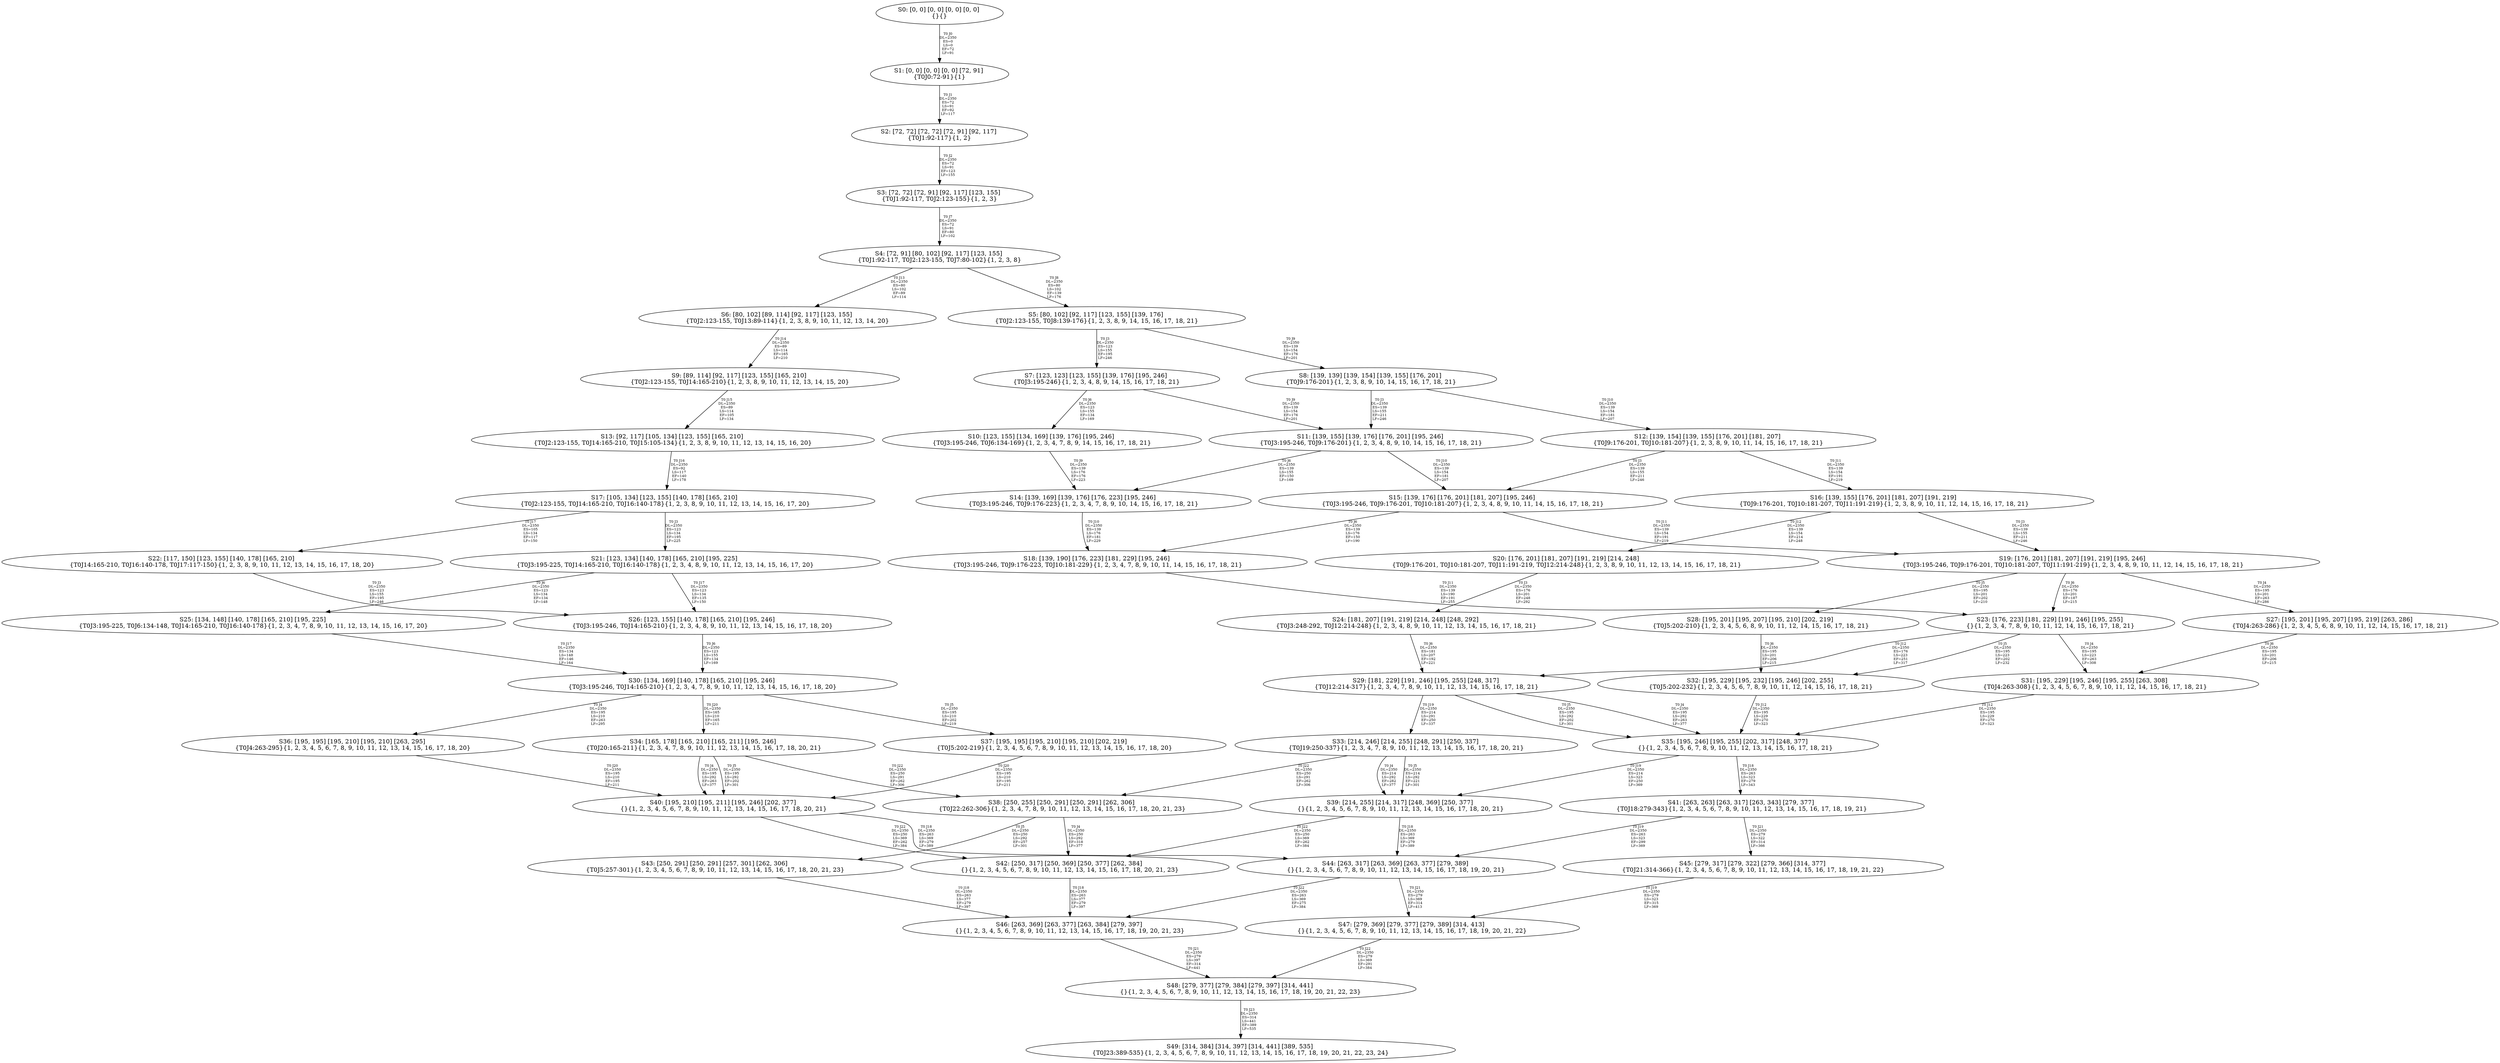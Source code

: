 digraph {
	S0[label="S0: [0, 0] [0, 0] [0, 0] [0, 0] \n{}{}"];
	S1[label="S1: [0, 0] [0, 0] [0, 0] [72, 91] \n{T0J0:72-91}{1}"];
	S2[label="S2: [72, 72] [72, 72] [72, 91] [92, 117] \n{T0J1:92-117}{1, 2}"];
	S3[label="S3: [72, 72] [72, 91] [92, 117] [123, 155] \n{T0J1:92-117, T0J2:123-155}{1, 2, 3}"];
	S4[label="S4: [72, 91] [80, 102] [92, 117] [123, 155] \n{T0J1:92-117, T0J2:123-155, T0J7:80-102}{1, 2, 3, 8}"];
	S5[label="S5: [80, 102] [92, 117] [123, 155] [139, 176] \n{T0J2:123-155, T0J8:139-176}{1, 2, 3, 8, 9, 14, 15, 16, 17, 18, 21}"];
	S6[label="S6: [80, 102] [89, 114] [92, 117] [123, 155] \n{T0J2:123-155, T0J13:89-114}{1, 2, 3, 8, 9, 10, 11, 12, 13, 14, 20}"];
	S7[label="S7: [123, 123] [123, 155] [139, 176] [195, 246] \n{T0J3:195-246}{1, 2, 3, 4, 8, 9, 14, 15, 16, 17, 18, 21}"];
	S8[label="S8: [139, 139] [139, 154] [139, 155] [176, 201] \n{T0J9:176-201}{1, 2, 3, 8, 9, 10, 14, 15, 16, 17, 18, 21}"];
	S9[label="S9: [89, 114] [92, 117] [123, 155] [165, 210] \n{T0J2:123-155, T0J14:165-210}{1, 2, 3, 8, 9, 10, 11, 12, 13, 14, 15, 20}"];
	S10[label="S10: [123, 155] [134, 169] [139, 176] [195, 246] \n{T0J3:195-246, T0J6:134-169}{1, 2, 3, 4, 7, 8, 9, 14, 15, 16, 17, 18, 21}"];
	S11[label="S11: [139, 155] [139, 176] [176, 201] [195, 246] \n{T0J3:195-246, T0J9:176-201}{1, 2, 3, 4, 8, 9, 10, 14, 15, 16, 17, 18, 21}"];
	S12[label="S12: [139, 154] [139, 155] [176, 201] [181, 207] \n{T0J9:176-201, T0J10:181-207}{1, 2, 3, 8, 9, 10, 11, 14, 15, 16, 17, 18, 21}"];
	S13[label="S13: [92, 117] [105, 134] [123, 155] [165, 210] \n{T0J2:123-155, T0J14:165-210, T0J15:105-134}{1, 2, 3, 8, 9, 10, 11, 12, 13, 14, 15, 16, 20}"];
	S14[label="S14: [139, 169] [139, 176] [176, 223] [195, 246] \n{T0J3:195-246, T0J9:176-223}{1, 2, 3, 4, 7, 8, 9, 10, 14, 15, 16, 17, 18, 21}"];
	S15[label="S15: [139, 176] [176, 201] [181, 207] [195, 246] \n{T0J3:195-246, T0J9:176-201, T0J10:181-207}{1, 2, 3, 4, 8, 9, 10, 11, 14, 15, 16, 17, 18, 21}"];
	S16[label="S16: [139, 155] [176, 201] [181, 207] [191, 219] \n{T0J9:176-201, T0J10:181-207, T0J11:191-219}{1, 2, 3, 8, 9, 10, 11, 12, 14, 15, 16, 17, 18, 21}"];
	S17[label="S17: [105, 134] [123, 155] [140, 178] [165, 210] \n{T0J2:123-155, T0J14:165-210, T0J16:140-178}{1, 2, 3, 8, 9, 10, 11, 12, 13, 14, 15, 16, 17, 20}"];
	S18[label="S18: [139, 190] [176, 223] [181, 229] [195, 246] \n{T0J3:195-246, T0J9:176-223, T0J10:181-229}{1, 2, 3, 4, 7, 8, 9, 10, 11, 14, 15, 16, 17, 18, 21}"];
	S19[label="S19: [176, 201] [181, 207] [191, 219] [195, 246] \n{T0J3:195-246, T0J9:176-201, T0J10:181-207, T0J11:191-219}{1, 2, 3, 4, 8, 9, 10, 11, 12, 14, 15, 16, 17, 18, 21}"];
	S20[label="S20: [176, 201] [181, 207] [191, 219] [214, 248] \n{T0J9:176-201, T0J10:181-207, T0J11:191-219, T0J12:214-248}{1, 2, 3, 8, 9, 10, 11, 12, 13, 14, 15, 16, 17, 18, 21}"];
	S21[label="S21: [123, 134] [140, 178] [165, 210] [195, 225] \n{T0J3:195-225, T0J14:165-210, T0J16:140-178}{1, 2, 3, 4, 8, 9, 10, 11, 12, 13, 14, 15, 16, 17, 20}"];
	S22[label="S22: [117, 150] [123, 155] [140, 178] [165, 210] \n{T0J14:165-210, T0J16:140-178, T0J17:117-150}{1, 2, 3, 8, 9, 10, 11, 12, 13, 14, 15, 16, 17, 18, 20}"];
	S23[label="S23: [176, 223] [181, 229] [191, 246] [195, 255] \n{}{1, 2, 3, 4, 7, 8, 9, 10, 11, 12, 14, 15, 16, 17, 18, 21}"];
	S24[label="S24: [181, 207] [191, 219] [214, 248] [248, 292] \n{T0J3:248-292, T0J12:214-248}{1, 2, 3, 4, 8, 9, 10, 11, 12, 13, 14, 15, 16, 17, 18, 21}"];
	S25[label="S25: [134, 148] [140, 178] [165, 210] [195, 225] \n{T0J3:195-225, T0J6:134-148, T0J14:165-210, T0J16:140-178}{1, 2, 3, 4, 7, 8, 9, 10, 11, 12, 13, 14, 15, 16, 17, 20}"];
	S26[label="S26: [123, 155] [140, 178] [165, 210] [195, 246] \n{T0J3:195-246, T0J14:165-210}{1, 2, 3, 4, 8, 9, 10, 11, 12, 13, 14, 15, 16, 17, 18, 20}"];
	S27[label="S27: [195, 201] [195, 207] [195, 219] [263, 286] \n{T0J4:263-286}{1, 2, 3, 4, 5, 6, 8, 9, 10, 11, 12, 14, 15, 16, 17, 18, 21}"];
	S28[label="S28: [195, 201] [195, 207] [195, 210] [202, 219] \n{T0J5:202-210}{1, 2, 3, 4, 5, 6, 8, 9, 10, 11, 12, 14, 15, 16, 17, 18, 21}"];
	S29[label="S29: [181, 229] [191, 246] [195, 255] [248, 317] \n{T0J12:214-317}{1, 2, 3, 4, 7, 8, 9, 10, 11, 12, 13, 14, 15, 16, 17, 18, 21}"];
	S30[label="S30: [134, 169] [140, 178] [165, 210] [195, 246] \n{T0J3:195-246, T0J14:165-210}{1, 2, 3, 4, 7, 8, 9, 10, 11, 12, 13, 14, 15, 16, 17, 18, 20}"];
	S31[label="S31: [195, 229] [195, 246] [195, 255] [263, 308] \n{T0J4:263-308}{1, 2, 3, 4, 5, 6, 7, 8, 9, 10, 11, 12, 14, 15, 16, 17, 18, 21}"];
	S32[label="S32: [195, 229] [195, 232] [195, 246] [202, 255] \n{T0J5:202-232}{1, 2, 3, 4, 5, 6, 7, 8, 9, 10, 11, 12, 14, 15, 16, 17, 18, 21}"];
	S33[label="S33: [214, 246] [214, 255] [248, 291] [250, 337] \n{T0J19:250-337}{1, 2, 3, 4, 7, 8, 9, 10, 11, 12, 13, 14, 15, 16, 17, 18, 20, 21}"];
	S34[label="S34: [165, 178] [165, 210] [165, 211] [195, 246] \n{T0J20:165-211}{1, 2, 3, 4, 7, 8, 9, 10, 11, 12, 13, 14, 15, 16, 17, 18, 20, 21}"];
	S35[label="S35: [195, 246] [195, 255] [202, 317] [248, 377] \n{}{1, 2, 3, 4, 5, 6, 7, 8, 9, 10, 11, 12, 13, 14, 15, 16, 17, 18, 21}"];
	S36[label="S36: [195, 195] [195, 210] [195, 210] [263, 295] \n{T0J4:263-295}{1, 2, 3, 4, 5, 6, 7, 8, 9, 10, 11, 12, 13, 14, 15, 16, 17, 18, 20}"];
	S37[label="S37: [195, 195] [195, 210] [195, 210] [202, 219] \n{T0J5:202-219}{1, 2, 3, 4, 5, 6, 7, 8, 9, 10, 11, 12, 13, 14, 15, 16, 17, 18, 20}"];
	S38[label="S38: [250, 255] [250, 291] [250, 291] [262, 306] \n{T0J22:262-306}{1, 2, 3, 4, 7, 8, 9, 10, 11, 12, 13, 14, 15, 16, 17, 18, 20, 21, 23}"];
	S39[label="S39: [214, 255] [214, 317] [248, 369] [250, 377] \n{}{1, 2, 3, 4, 5, 6, 7, 8, 9, 10, 11, 12, 13, 14, 15, 16, 17, 18, 20, 21}"];
	S40[label="S40: [195, 210] [195, 211] [195, 246] [202, 377] \n{}{1, 2, 3, 4, 5, 6, 7, 8, 9, 10, 11, 12, 13, 14, 15, 16, 17, 18, 20, 21}"];
	S41[label="S41: [263, 263] [263, 317] [263, 343] [279, 377] \n{T0J18:279-343}{1, 2, 3, 4, 5, 6, 7, 8, 9, 10, 11, 12, 13, 14, 15, 16, 17, 18, 19, 21}"];
	S42[label="S42: [250, 317] [250, 369] [250, 377] [262, 384] \n{}{1, 2, 3, 4, 5, 6, 7, 8, 9, 10, 11, 12, 13, 14, 15, 16, 17, 18, 20, 21, 23}"];
	S43[label="S43: [250, 291] [250, 291] [257, 301] [262, 306] \n{T0J5:257-301}{1, 2, 3, 4, 5, 6, 7, 8, 9, 10, 11, 12, 13, 14, 15, 16, 17, 18, 20, 21, 23}"];
	S44[label="S44: [263, 317] [263, 369] [263, 377] [279, 389] \n{}{1, 2, 3, 4, 5, 6, 7, 8, 9, 10, 11, 12, 13, 14, 15, 16, 17, 18, 19, 20, 21}"];
	S45[label="S45: [279, 317] [279, 322] [279, 366] [314, 377] \n{T0J21:314-366}{1, 2, 3, 4, 5, 6, 7, 8, 9, 10, 11, 12, 13, 14, 15, 16, 17, 18, 19, 21, 22}"];
	S46[label="S46: [263, 369] [263, 377] [263, 384] [279, 397] \n{}{1, 2, 3, 4, 5, 6, 7, 8, 9, 10, 11, 12, 13, 14, 15, 16, 17, 18, 19, 20, 21, 23}"];
	S47[label="S47: [279, 369] [279, 377] [279, 389] [314, 413] \n{}{1, 2, 3, 4, 5, 6, 7, 8, 9, 10, 11, 12, 13, 14, 15, 16, 17, 18, 19, 20, 21, 22}"];
	S48[label="S48: [279, 377] [279, 384] [279, 397] [314, 441] \n{}{1, 2, 3, 4, 5, 6, 7, 8, 9, 10, 11, 12, 13, 14, 15, 16, 17, 18, 19, 20, 21, 22, 23}"];
	S49[label="S49: [314, 384] [314, 397] [314, 441] [389, 535] \n{T0J23:389-535}{1, 2, 3, 4, 5, 6, 7, 8, 9, 10, 11, 12, 13, 14, 15, 16, 17, 18, 19, 20, 21, 22, 23, 24}"];
	S0 -> S1[label="T0 J0\nDL=2350\nES=0\nLS=0\nEF=72\nLF=91",fontsize=8];
	S1 -> S2[label="T0 J1\nDL=2350\nES=72\nLS=91\nEF=92\nLF=117",fontsize=8];
	S2 -> S3[label="T0 J2\nDL=2350\nES=72\nLS=91\nEF=123\nLF=155",fontsize=8];
	S3 -> S4[label="T0 J7\nDL=2350\nES=72\nLS=91\nEF=80\nLF=102",fontsize=8];
	S4 -> S5[label="T0 J8\nDL=2350\nES=80\nLS=102\nEF=139\nLF=176",fontsize=8];
	S4 -> S6[label="T0 J13\nDL=2350\nES=80\nLS=102\nEF=89\nLF=114",fontsize=8];
	S5 -> S7[label="T0 J3\nDL=2350\nES=123\nLS=155\nEF=195\nLF=246",fontsize=8];
	S5 -> S8[label="T0 J9\nDL=2350\nES=139\nLS=154\nEF=176\nLF=201",fontsize=8];
	S6 -> S9[label="T0 J14\nDL=2350\nES=89\nLS=114\nEF=165\nLF=210",fontsize=8];
	S7 -> S10[label="T0 J6\nDL=2350\nES=123\nLS=155\nEF=134\nLF=169",fontsize=8];
	S7 -> S11[label="T0 J9\nDL=2350\nES=139\nLS=154\nEF=176\nLF=201",fontsize=8];
	S8 -> S11[label="T0 J3\nDL=2350\nES=139\nLS=155\nEF=211\nLF=246",fontsize=8];
	S8 -> S12[label="T0 J10\nDL=2350\nES=139\nLS=154\nEF=181\nLF=207",fontsize=8];
	S9 -> S13[label="T0 J15\nDL=2350\nES=89\nLS=114\nEF=105\nLF=134",fontsize=8];
	S10 -> S14[label="T0 J9\nDL=2350\nES=139\nLS=176\nEF=176\nLF=223",fontsize=8];
	S11 -> S14[label="T0 J6\nDL=2350\nES=139\nLS=155\nEF=150\nLF=169",fontsize=8];
	S11 -> S15[label="T0 J10\nDL=2350\nES=139\nLS=154\nEF=181\nLF=207",fontsize=8];
	S12 -> S15[label="T0 J3\nDL=2350\nES=139\nLS=155\nEF=211\nLF=246",fontsize=8];
	S12 -> S16[label="T0 J11\nDL=2350\nES=139\nLS=154\nEF=191\nLF=219",fontsize=8];
	S13 -> S17[label="T0 J16\nDL=2350\nES=92\nLS=117\nEF=140\nLF=178",fontsize=8];
	S14 -> S18[label="T0 J10\nDL=2350\nES=139\nLS=176\nEF=181\nLF=229",fontsize=8];
	S15 -> S18[label="T0 J6\nDL=2350\nES=139\nLS=176\nEF=150\nLF=190",fontsize=8];
	S15 -> S19[label="T0 J11\nDL=2350\nES=139\nLS=154\nEF=191\nLF=219",fontsize=8];
	S16 -> S19[label="T0 J3\nDL=2350\nES=139\nLS=155\nEF=211\nLF=246",fontsize=8];
	S16 -> S20[label="T0 J12\nDL=2350\nES=139\nLS=154\nEF=214\nLF=248",fontsize=8];
	S17 -> S21[label="T0 J3\nDL=2350\nES=123\nLS=134\nEF=195\nLF=225",fontsize=8];
	S17 -> S22[label="T0 J17\nDL=2350\nES=105\nLS=134\nEF=117\nLF=150",fontsize=8];
	S18 -> S23[label="T0 J11\nDL=2350\nES=139\nLS=190\nEF=191\nLF=255",fontsize=8];
	S19 -> S27[label="T0 J4\nDL=2350\nES=195\nLS=201\nEF=263\nLF=286",fontsize=8];
	S19 -> S28[label="T0 J5\nDL=2350\nES=195\nLS=201\nEF=202\nLF=210",fontsize=8];
	S19 -> S23[label="T0 J6\nDL=2350\nES=176\nLS=201\nEF=187\nLF=215",fontsize=8];
	S20 -> S24[label="T0 J3\nDL=2350\nES=176\nLS=201\nEF=248\nLF=292",fontsize=8];
	S21 -> S25[label="T0 J6\nDL=2350\nES=123\nLS=134\nEF=134\nLF=148",fontsize=8];
	S21 -> S26[label="T0 J17\nDL=2350\nES=123\nLS=134\nEF=135\nLF=150",fontsize=8];
	S22 -> S26[label="T0 J3\nDL=2350\nES=123\nLS=155\nEF=195\nLF=246",fontsize=8];
	S23 -> S31[label="T0 J4\nDL=2350\nES=195\nLS=223\nEF=263\nLF=308",fontsize=8];
	S23 -> S32[label="T0 J5\nDL=2350\nES=195\nLS=223\nEF=202\nLF=232",fontsize=8];
	S23 -> S29[label="T0 J12\nDL=2350\nES=176\nLS=223\nEF=251\nLF=317",fontsize=8];
	S24 -> S29[label="T0 J6\nDL=2350\nES=181\nLS=207\nEF=192\nLF=221",fontsize=8];
	S25 -> S30[label="T0 J17\nDL=2350\nES=134\nLS=148\nEF=146\nLF=164",fontsize=8];
	S26 -> S30[label="T0 J6\nDL=2350\nES=123\nLS=155\nEF=134\nLF=169",fontsize=8];
	S27 -> S31[label="T0 J6\nDL=2350\nES=195\nLS=201\nEF=206\nLF=215",fontsize=8];
	S28 -> S32[label="T0 J6\nDL=2350\nES=195\nLS=201\nEF=206\nLF=215",fontsize=8];
	S29 -> S35[label="T0 J4\nDL=2350\nES=195\nLS=292\nEF=263\nLF=377",fontsize=8];
	S29 -> S35[label="T0 J5\nDL=2350\nES=195\nLS=292\nEF=202\nLF=301",fontsize=8];
	S29 -> S33[label="T0 J19\nDL=2350\nES=214\nLS=291\nEF=250\nLF=337",fontsize=8];
	S30 -> S36[label="T0 J4\nDL=2350\nES=195\nLS=210\nEF=263\nLF=295",fontsize=8];
	S30 -> S37[label="T0 J5\nDL=2350\nES=195\nLS=210\nEF=202\nLF=219",fontsize=8];
	S30 -> S34[label="T0 J20\nDL=2350\nES=165\nLS=210\nEF=165\nLF=211",fontsize=8];
	S31 -> S35[label="T0 J12\nDL=2350\nES=195\nLS=229\nEF=270\nLF=323",fontsize=8];
	S32 -> S35[label="T0 J12\nDL=2350\nES=195\nLS=229\nEF=270\nLF=323",fontsize=8];
	S33 -> S39[label="T0 J4\nDL=2350\nES=214\nLS=292\nEF=282\nLF=377",fontsize=8];
	S33 -> S39[label="T0 J5\nDL=2350\nES=214\nLS=292\nEF=221\nLF=301",fontsize=8];
	S33 -> S38[label="T0 J22\nDL=2350\nES=250\nLS=291\nEF=262\nLF=306",fontsize=8];
	S34 -> S40[label="T0 J4\nDL=2350\nES=195\nLS=292\nEF=263\nLF=377",fontsize=8];
	S34 -> S40[label="T0 J5\nDL=2350\nES=195\nLS=292\nEF=202\nLF=301",fontsize=8];
	S34 -> S38[label="T0 J22\nDL=2350\nES=250\nLS=291\nEF=262\nLF=306",fontsize=8];
	S35 -> S41[label="T0 J18\nDL=2350\nES=263\nLS=323\nEF=279\nLF=343",fontsize=8];
	S35 -> S39[label="T0 J19\nDL=2350\nES=214\nLS=323\nEF=250\nLF=369",fontsize=8];
	S36 -> S40[label="T0 J20\nDL=2350\nES=195\nLS=210\nEF=195\nLF=211",fontsize=8];
	S37 -> S40[label="T0 J20\nDL=2350\nES=195\nLS=210\nEF=195\nLF=211",fontsize=8];
	S38 -> S42[label="T0 J4\nDL=2350\nES=250\nLS=292\nEF=318\nLF=377",fontsize=8];
	S38 -> S43[label="T0 J5\nDL=2350\nES=250\nLS=292\nEF=257\nLF=301",fontsize=8];
	S39 -> S44[label="T0 J18\nDL=2350\nES=263\nLS=369\nEF=279\nLF=389",fontsize=8];
	S39 -> S42[label="T0 J22\nDL=2350\nES=250\nLS=369\nEF=262\nLF=384",fontsize=8];
	S40 -> S44[label="T0 J18\nDL=2350\nES=263\nLS=369\nEF=279\nLF=389",fontsize=8];
	S40 -> S42[label="T0 J22\nDL=2350\nES=250\nLS=369\nEF=262\nLF=384",fontsize=8];
	S41 -> S44[label="T0 J19\nDL=2350\nES=263\nLS=323\nEF=299\nLF=369",fontsize=8];
	S41 -> S45[label="T0 J21\nDL=2350\nES=279\nLS=322\nEF=314\nLF=366",fontsize=8];
	S42 -> S46[label="T0 J18\nDL=2350\nES=263\nLS=377\nEF=279\nLF=397",fontsize=8];
	S43 -> S46[label="T0 J18\nDL=2350\nES=263\nLS=377\nEF=279\nLF=397",fontsize=8];
	S44 -> S47[label="T0 J21\nDL=2350\nES=279\nLS=369\nEF=314\nLF=413",fontsize=8];
	S44 -> S46[label="T0 J22\nDL=2350\nES=263\nLS=369\nEF=275\nLF=384",fontsize=8];
	S45 -> S47[label="T0 J19\nDL=2350\nES=279\nLS=323\nEF=315\nLF=369",fontsize=8];
	S46 -> S48[label="T0 J21\nDL=2350\nES=279\nLS=397\nEF=314\nLF=441",fontsize=8];
	S47 -> S48[label="T0 J22\nDL=2350\nES=279\nLS=369\nEF=291\nLF=384",fontsize=8];
	S48 -> S49[label="T0 J23\nDL=2350\nES=314\nLS=441\nEF=389\nLF=535",fontsize=8];
}
